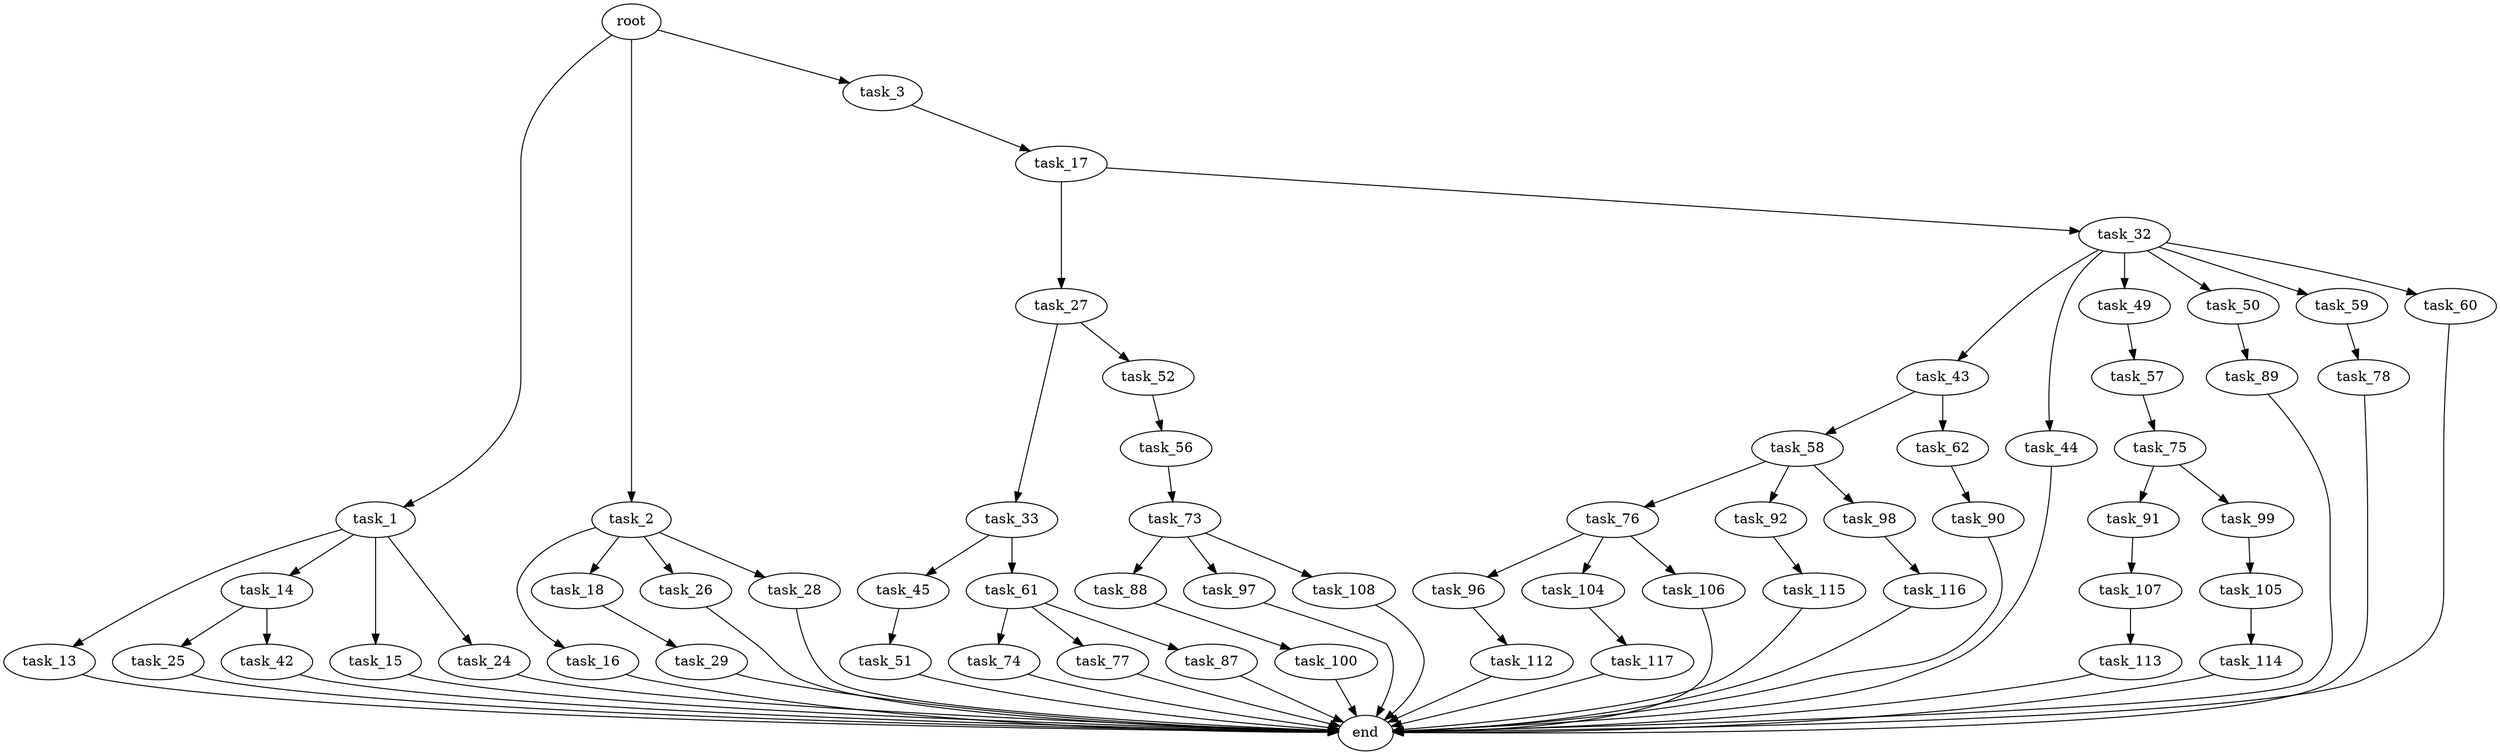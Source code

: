 digraph G {
  root [size="0.000000"];
  task_1 [size="549755813888.000000"];
  task_2 [size="238056638924.000000"];
  task_3 [size="12893794530.000000"];
  task_13 [size="68719476736.000000"];
  task_14 [size="1073741824000.000000"];
  task_15 [size="55766045817.000000"];
  task_24 [size="3269746824.000000"];
  task_16 [size="17338938997.000000"];
  task_18 [size="38105918318.000000"];
  task_26 [size="231928233984.000000"];
  task_28 [size="13443107360.000000"];
  task_17 [size="30748846288.000000"];
  end [size="0.000000"];
  task_25 [size="74967155280.000000"];
  task_42 [size="142821852368.000000"];
  task_27 [size="199827510484.000000"];
  task_32 [size="1935296856.000000"];
  task_29 [size="179105691596.000000"];
  task_33 [size="190445483473.000000"];
  task_52 [size="17244848929.000000"];
  task_43 [size="645087990163.000000"];
  task_44 [size="782757789696.000000"];
  task_49 [size="80808568193.000000"];
  task_50 [size="195694554221.000000"];
  task_59 [size="8207318550.000000"];
  task_60 [size="231928233984.000000"];
  task_45 [size="5162259834.000000"];
  task_61 [size="29286578667.000000"];
  task_58 [size="231928233984.000000"];
  task_62 [size="615804550.000000"];
  task_51 [size="1125892836429.000000"];
  task_57 [size="28991029248.000000"];
  task_89 [size="368293445632.000000"];
  task_56 [size="325349457992.000000"];
  task_73 [size="14457267741.000000"];
  task_75 [size="77713320177.000000"];
  task_76 [size="75873561228.000000"];
  task_92 [size="231928233984.000000"];
  task_98 [size="28991029248.000000"];
  task_78 [size="25399890658.000000"];
  task_74 [size="756769570.000000"];
  task_77 [size="45570258660.000000"];
  task_87 [size="782757789696.000000"];
  task_90 [size="163837781824.000000"];
  task_88 [size="1994083793.000000"];
  task_97 [size="549755813888.000000"];
  task_108 [size="22900035668.000000"];
  task_91 [size="28991029248.000000"];
  task_99 [size="7178781523.000000"];
  task_96 [size="1073741824000.000000"];
  task_104 [size="36070675904.000000"];
  task_106 [size="324369321499.000000"];
  task_100 [size="45248383169.000000"];
  task_107 [size="4831005898.000000"];
  task_115 [size="893676259257.000000"];
  task_112 [size="325199374604.000000"];
  task_116 [size="150011398013.000000"];
  task_105 [size="272056758207.000000"];
  task_117 [size="1087640200.000000"];
  task_114 [size="60012874483.000000"];
  task_113 [size="204026472912.000000"];

  root -> task_1 [size="1.000000"];
  root -> task_2 [size="1.000000"];
  root -> task_3 [size="1.000000"];
  task_1 -> task_13 [size="536870912.000000"];
  task_1 -> task_14 [size="536870912.000000"];
  task_1 -> task_15 [size="536870912.000000"];
  task_1 -> task_24 [size="536870912.000000"];
  task_2 -> task_16 [size="536870912.000000"];
  task_2 -> task_18 [size="536870912.000000"];
  task_2 -> task_26 [size="536870912.000000"];
  task_2 -> task_28 [size="536870912.000000"];
  task_3 -> task_17 [size="411041792.000000"];
  task_13 -> end [size="1.000000"];
  task_14 -> task_25 [size="838860800.000000"];
  task_14 -> task_42 [size="838860800.000000"];
  task_15 -> end [size="1.000000"];
  task_24 -> end [size="1.000000"];
  task_16 -> end [size="1.000000"];
  task_18 -> task_29 [size="33554432.000000"];
  task_26 -> end [size="1.000000"];
  task_28 -> end [size="1.000000"];
  task_17 -> task_27 [size="33554432.000000"];
  task_17 -> task_32 [size="33554432.000000"];
  task_25 -> end [size="1.000000"];
  task_42 -> end [size="1.000000"];
  task_27 -> task_33 [size="301989888.000000"];
  task_27 -> task_52 [size="301989888.000000"];
  task_32 -> task_43 [size="33554432.000000"];
  task_32 -> task_44 [size="33554432.000000"];
  task_32 -> task_49 [size="33554432.000000"];
  task_32 -> task_50 [size="33554432.000000"];
  task_32 -> task_59 [size="33554432.000000"];
  task_32 -> task_60 [size="33554432.000000"];
  task_29 -> end [size="1.000000"];
  task_33 -> task_45 [size="209715200.000000"];
  task_33 -> task_61 [size="209715200.000000"];
  task_52 -> task_56 [size="75497472.000000"];
  task_43 -> task_58 [size="679477248.000000"];
  task_43 -> task_62 [size="679477248.000000"];
  task_44 -> end [size="1.000000"];
  task_49 -> task_57 [size="75497472.000000"];
  task_50 -> task_89 [size="301989888.000000"];
  task_59 -> task_78 [size="134217728.000000"];
  task_60 -> end [size="1.000000"];
  task_45 -> task_51 [size="134217728.000000"];
  task_61 -> task_74 [size="679477248.000000"];
  task_61 -> task_77 [size="679477248.000000"];
  task_61 -> task_87 [size="679477248.000000"];
  task_58 -> task_76 [size="301989888.000000"];
  task_58 -> task_92 [size="301989888.000000"];
  task_58 -> task_98 [size="301989888.000000"];
  task_62 -> task_90 [size="33554432.000000"];
  task_51 -> end [size="1.000000"];
  task_57 -> task_75 [size="75497472.000000"];
  task_89 -> end [size="1.000000"];
  task_56 -> task_73 [size="536870912.000000"];
  task_73 -> task_88 [size="411041792.000000"];
  task_73 -> task_97 [size="411041792.000000"];
  task_73 -> task_108 [size="411041792.000000"];
  task_75 -> task_91 [size="75497472.000000"];
  task_75 -> task_99 [size="75497472.000000"];
  task_76 -> task_96 [size="134217728.000000"];
  task_76 -> task_104 [size="134217728.000000"];
  task_76 -> task_106 [size="134217728.000000"];
  task_92 -> task_115 [size="301989888.000000"];
  task_98 -> task_116 [size="75497472.000000"];
  task_78 -> end [size="1.000000"];
  task_74 -> end [size="1.000000"];
  task_77 -> end [size="1.000000"];
  task_87 -> end [size="1.000000"];
  task_90 -> end [size="1.000000"];
  task_88 -> task_100 [size="33554432.000000"];
  task_97 -> end [size="1.000000"];
  task_108 -> end [size="1.000000"];
  task_91 -> task_107 [size="75497472.000000"];
  task_99 -> task_105 [size="411041792.000000"];
  task_96 -> task_112 [size="838860800.000000"];
  task_104 -> task_117 [size="679477248.000000"];
  task_106 -> end [size="1.000000"];
  task_100 -> end [size="1.000000"];
  task_107 -> task_113 [size="134217728.000000"];
  task_115 -> end [size="1.000000"];
  task_112 -> end [size="1.000000"];
  task_116 -> end [size="1.000000"];
  task_105 -> task_114 [size="301989888.000000"];
  task_117 -> end [size="1.000000"];
  task_114 -> end [size="1.000000"];
  task_113 -> end [size="1.000000"];
}
